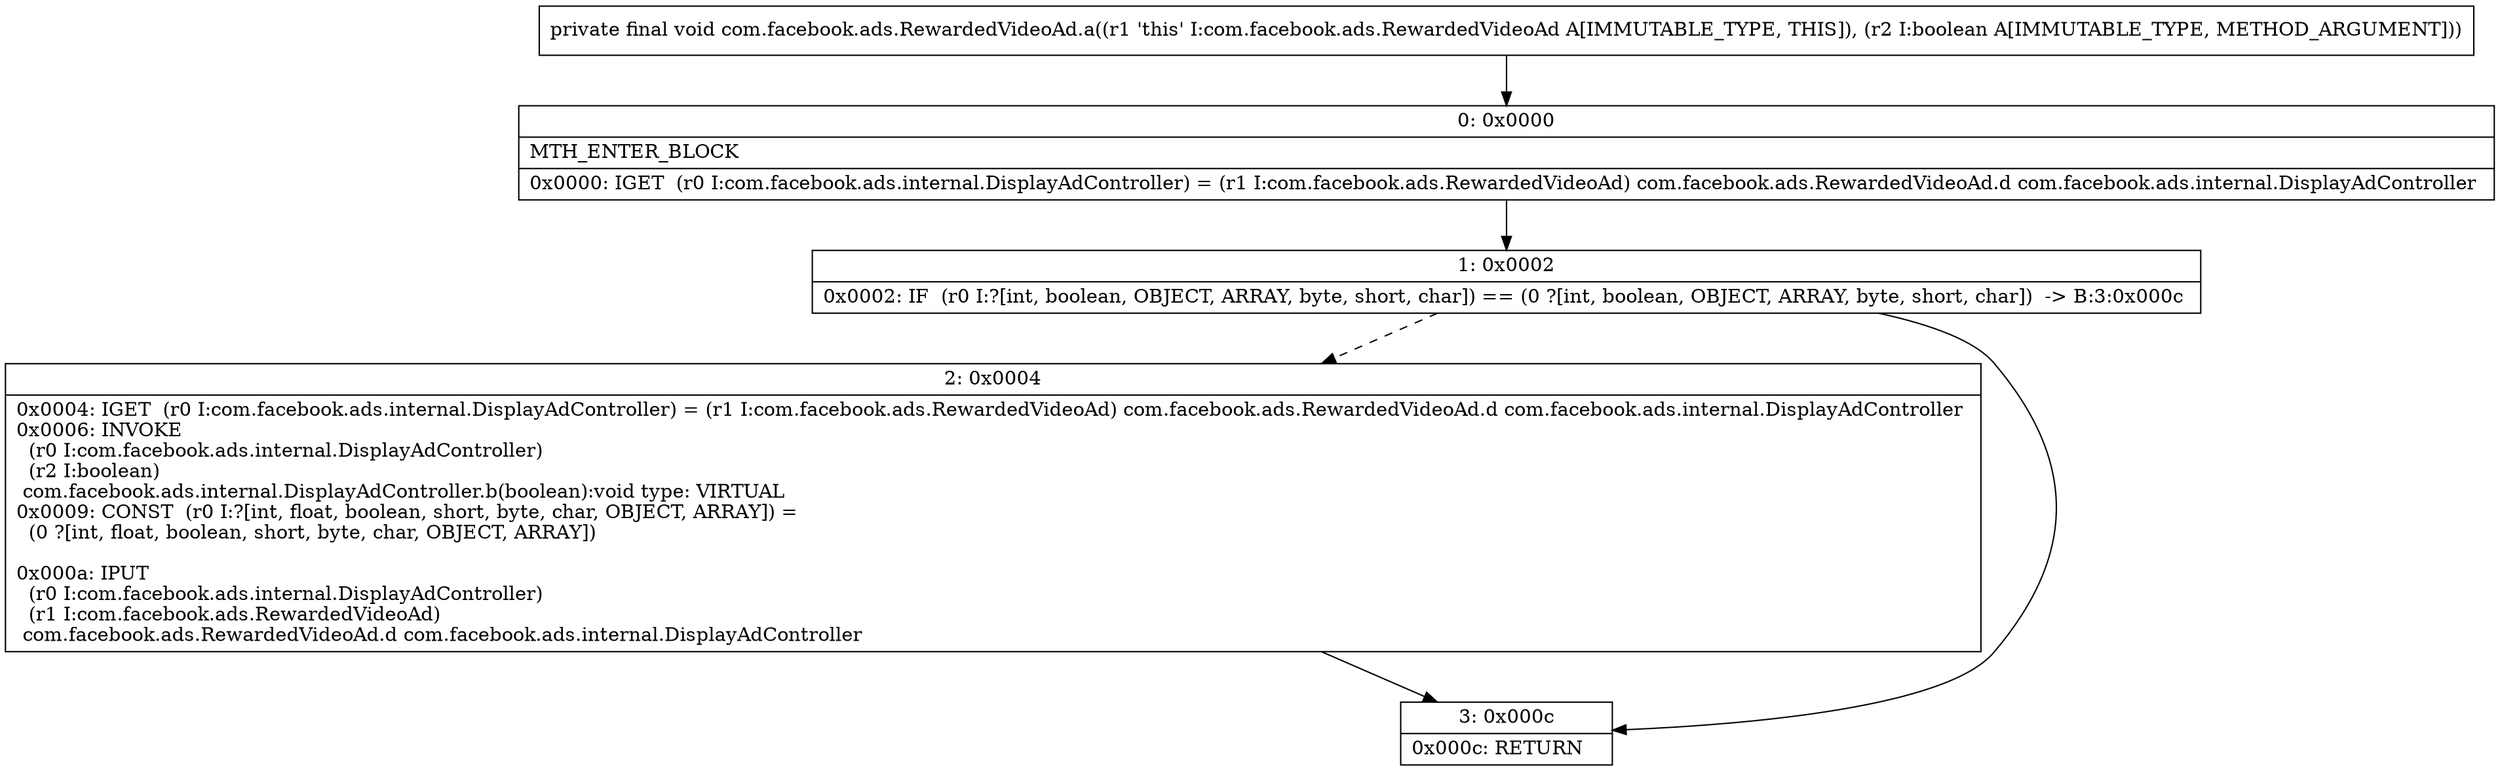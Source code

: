 digraph "CFG forcom.facebook.ads.RewardedVideoAd.a(Z)V" {
Node_0 [shape=record,label="{0\:\ 0x0000|MTH_ENTER_BLOCK\l|0x0000: IGET  (r0 I:com.facebook.ads.internal.DisplayAdController) = (r1 I:com.facebook.ads.RewardedVideoAd) com.facebook.ads.RewardedVideoAd.d com.facebook.ads.internal.DisplayAdController \l}"];
Node_1 [shape=record,label="{1\:\ 0x0002|0x0002: IF  (r0 I:?[int, boolean, OBJECT, ARRAY, byte, short, char]) == (0 ?[int, boolean, OBJECT, ARRAY, byte, short, char])  \-\> B:3:0x000c \l}"];
Node_2 [shape=record,label="{2\:\ 0x0004|0x0004: IGET  (r0 I:com.facebook.ads.internal.DisplayAdController) = (r1 I:com.facebook.ads.RewardedVideoAd) com.facebook.ads.RewardedVideoAd.d com.facebook.ads.internal.DisplayAdController \l0x0006: INVOKE  \l  (r0 I:com.facebook.ads.internal.DisplayAdController)\l  (r2 I:boolean)\l com.facebook.ads.internal.DisplayAdController.b(boolean):void type: VIRTUAL \l0x0009: CONST  (r0 I:?[int, float, boolean, short, byte, char, OBJECT, ARRAY]) = \l  (0 ?[int, float, boolean, short, byte, char, OBJECT, ARRAY])\l \l0x000a: IPUT  \l  (r0 I:com.facebook.ads.internal.DisplayAdController)\l  (r1 I:com.facebook.ads.RewardedVideoAd)\l com.facebook.ads.RewardedVideoAd.d com.facebook.ads.internal.DisplayAdController \l}"];
Node_3 [shape=record,label="{3\:\ 0x000c|0x000c: RETURN   \l}"];
MethodNode[shape=record,label="{private final void com.facebook.ads.RewardedVideoAd.a((r1 'this' I:com.facebook.ads.RewardedVideoAd A[IMMUTABLE_TYPE, THIS]), (r2 I:boolean A[IMMUTABLE_TYPE, METHOD_ARGUMENT])) }"];
MethodNode -> Node_0;
Node_0 -> Node_1;
Node_1 -> Node_2[style=dashed];
Node_1 -> Node_3;
Node_2 -> Node_3;
}

